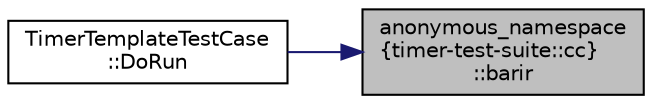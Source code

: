 digraph "anonymous_namespace{timer-test-suite::cc}::barir"
{
 // LATEX_PDF_SIZE
  edge [fontname="Helvetica",fontsize="10",labelfontname="Helvetica",labelfontsize="10"];
  node [fontname="Helvetica",fontsize="10",shape=record];
  rankdir="RL";
  Node1 [label="anonymous_namespace\l\{timer-test-suite::cc\}\l::barir",height=0.2,width=0.4,color="black", fillcolor="grey75", style="filled", fontcolor="black",tooltip=" "];
  Node1 -> Node2 [dir="back",color="midnightblue",fontsize="10",style="solid",fontname="Helvetica"];
  Node2 [label="TimerTemplateTestCase\l::DoRun",height=0.2,width=0.4,color="black", fillcolor="white", style="filled",URL="$class_timer_template_test_case.html#a2fc717705ab61437ce7d36ced979a9d7",tooltip="Implementation to actually run this TestCase."];
}
